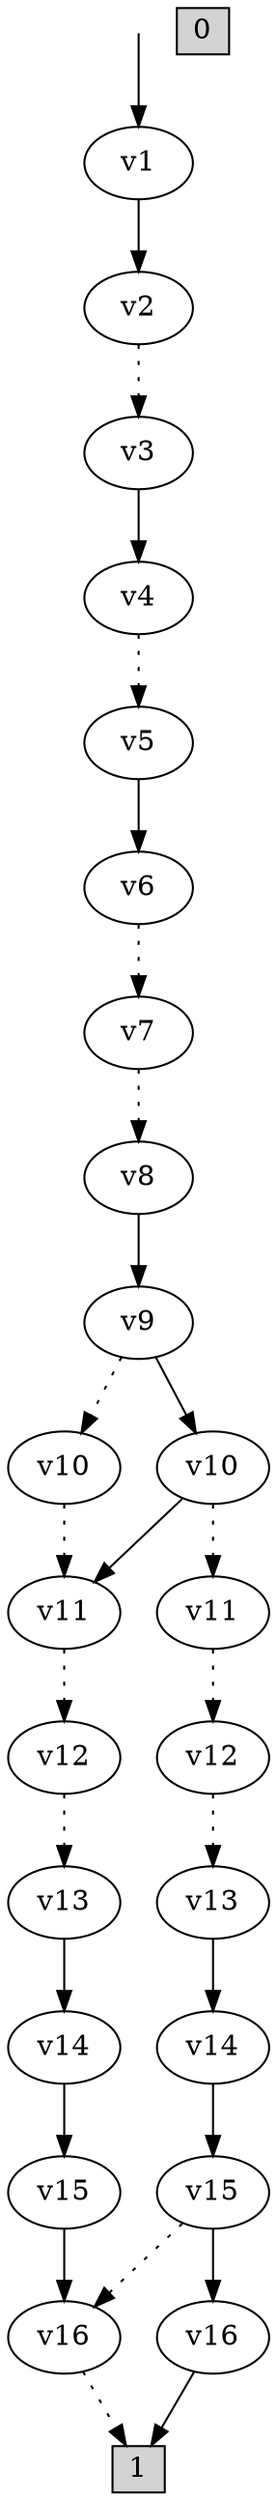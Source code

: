digraph G {
 init__ [label="", style=invis, height=0, width=0];
 init__ -> 70;70[label="v1"];
70-> 67 [style=filled];
67[label="v2"];
67-> 64 [style=dotted];
64[label="v3"];
64-> 61 [style=filled];
61[label="v4"];
61-> 58 [style=dotted];
58[label="v5"];
58-> 55 [style=filled];
55[label="v6"];
55-> 52 [style=dotted];
52[label="v7"];
52-> 49 [style=dotted];
49[label="v8"];
49-> 46 [style=filled];
46[label="v9"];
46-> 22 [style=dotted];
46-> 43 [style=filled];
43[label="v10"];
43-> 40 [style=dotted];
43-> 19 [style=filled];
19[label="v11"];
19-> 16 [style=dotted];
16[label="v12"];
16-> 13 [style=dotted];
13[label="v13"];
13-> 10 [style=filled];
10[label="v14"];
10-> 7 [style=filled];
7[label="v15"];
7-> 4 [style=filled];
4[label="v16"];
4-> 1 [style=dotted];
40[label="v11"];
40-> 37 [style=dotted];
37[label="v12"];
37-> 34 [style=dotted];
34[label="v13"];
34-> 31 [style=filled];
31[label="v14"];
31-> 28 [style=filled];
28[label="v15"];
28-> 4 [style=dotted];
28-> 25 [style=filled];
25[label="v16"];
25-> 1 [style=filled];
22[label="v10"];
22-> 19 [style=dotted];
0 [shape=box, label="0", style=filled, shape=box, height=0.3, width=0.3];
1 [shape=box, label="1", style=filled, shape=box, height=0.3, width=0.3];

}
